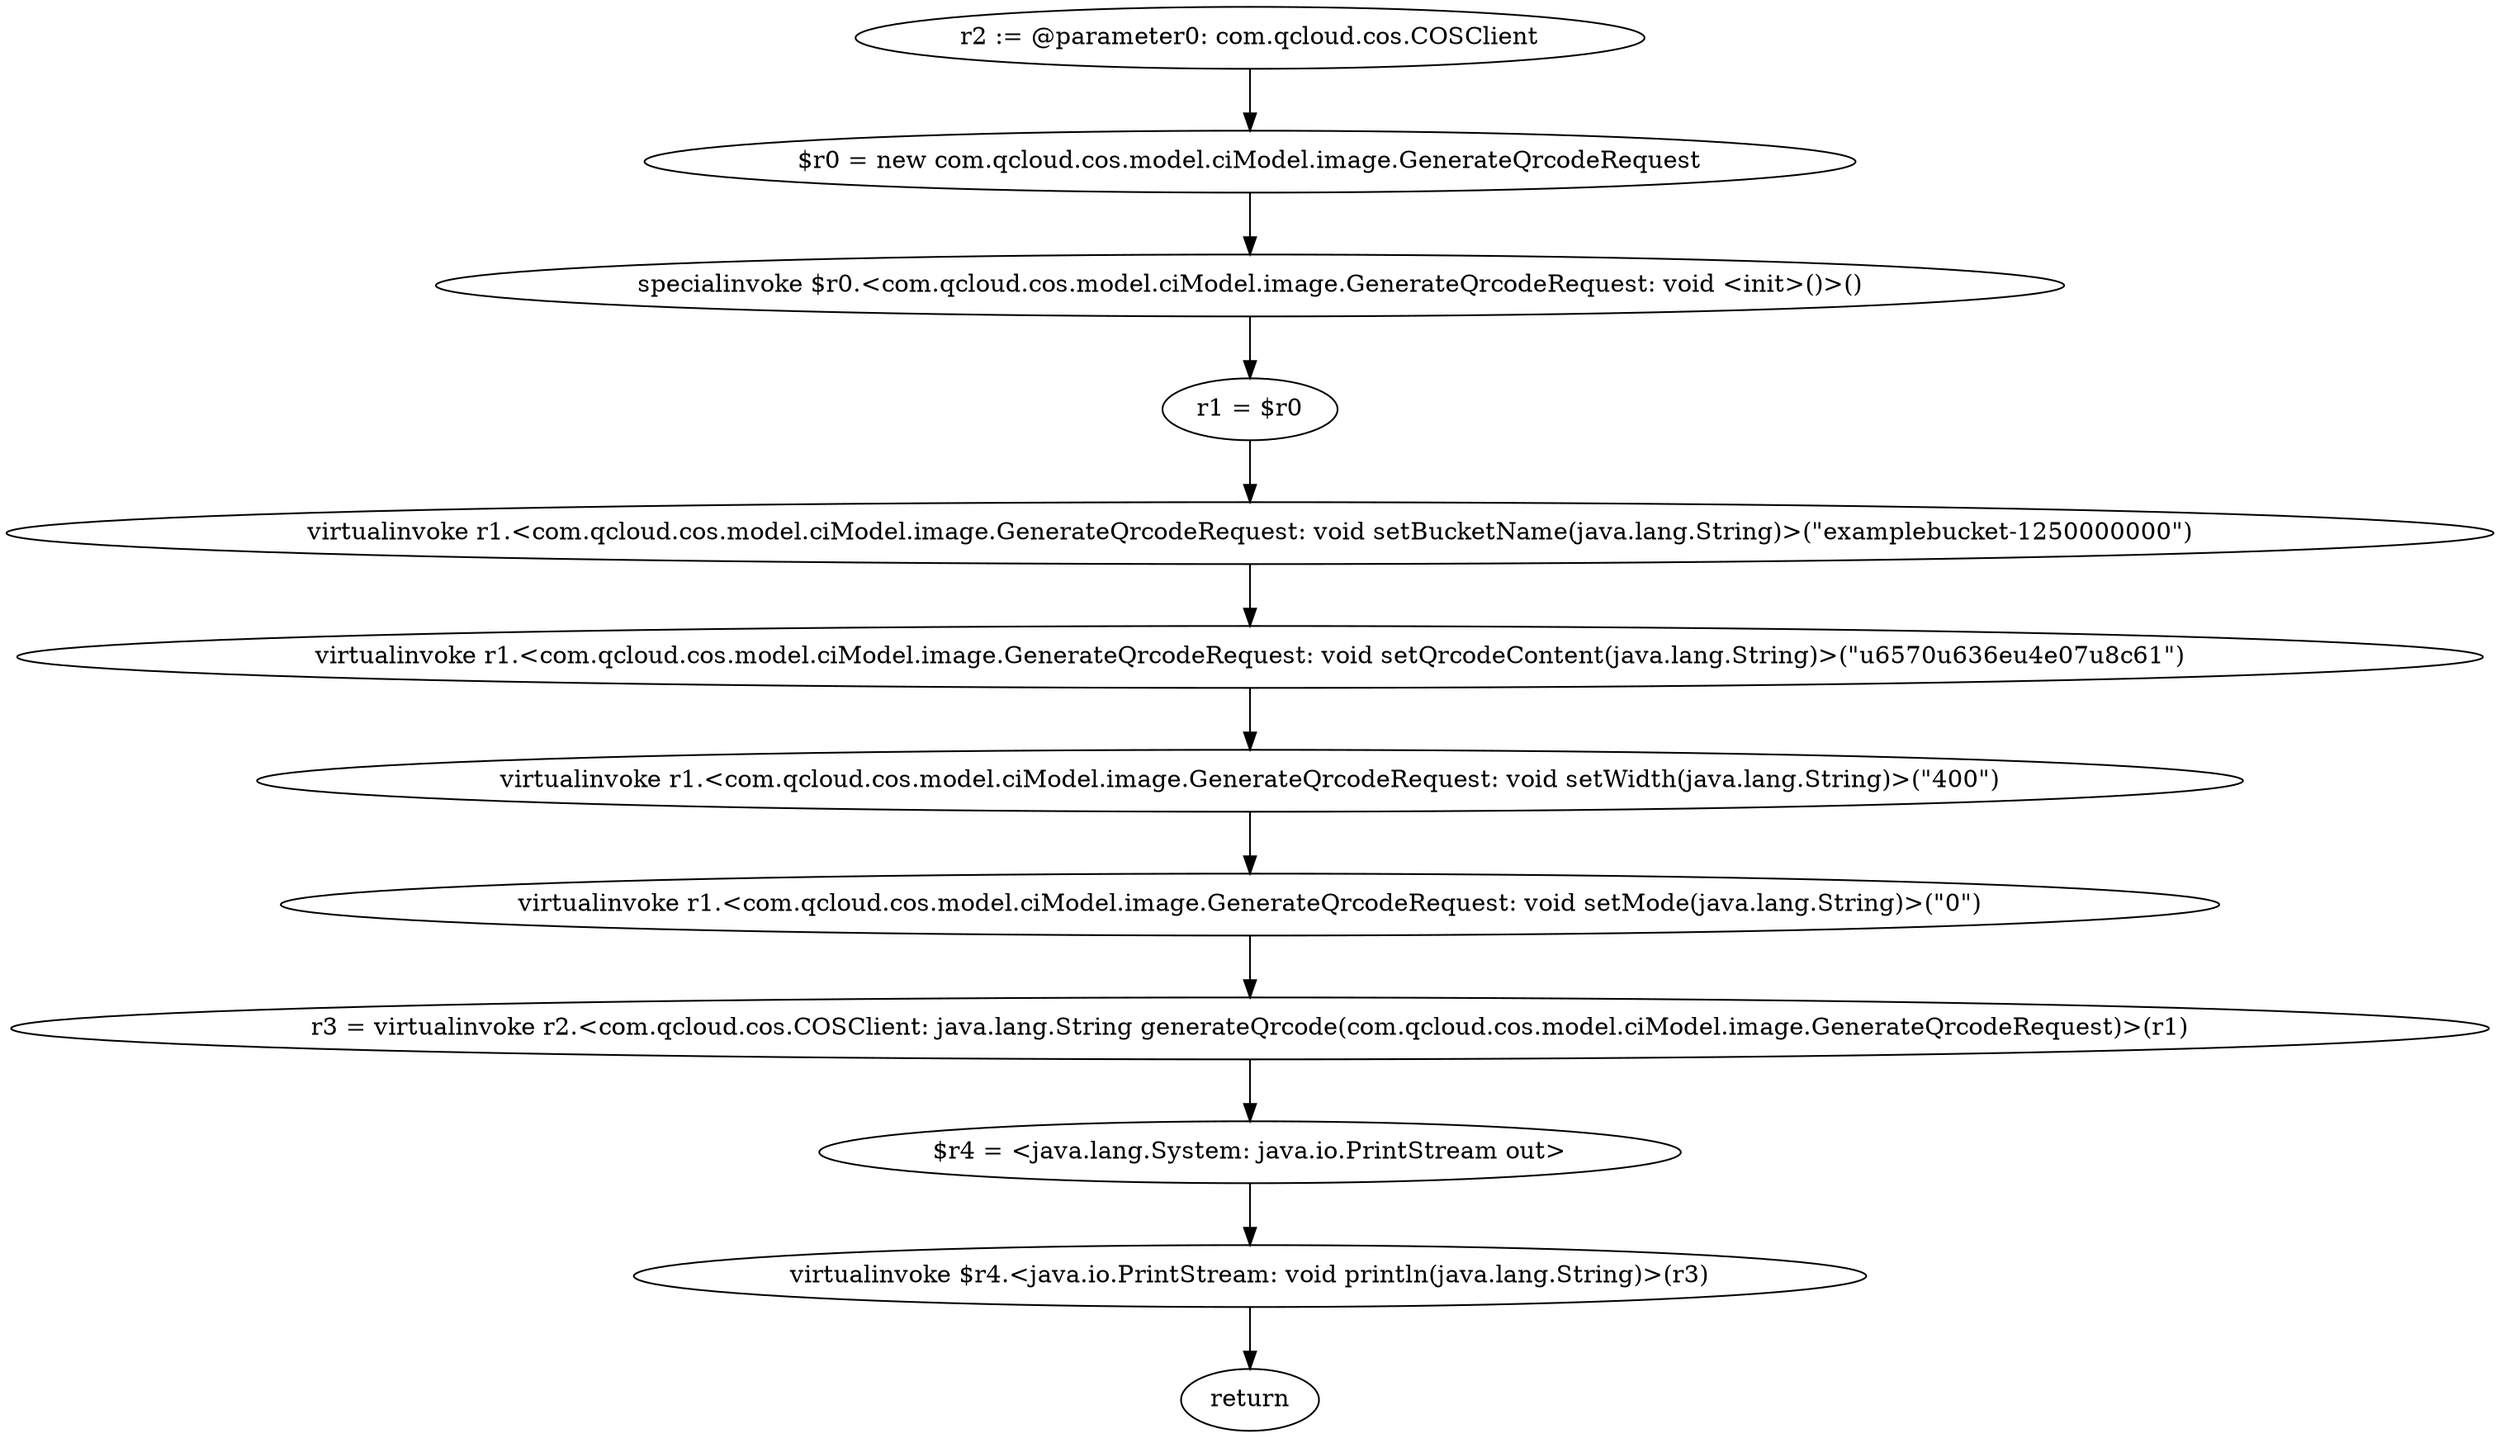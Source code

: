 digraph "unitGraph" {
    "r2 := @parameter0: com.qcloud.cos.COSClient"
    "$r0 = new com.qcloud.cos.model.ciModel.image.GenerateQrcodeRequest"
    "specialinvoke $r0.<com.qcloud.cos.model.ciModel.image.GenerateQrcodeRequest: void <init>()>()"
    "r1 = $r0"
    "virtualinvoke r1.<com.qcloud.cos.model.ciModel.image.GenerateQrcodeRequest: void setBucketName(java.lang.String)>(\"examplebucket-1250000000\")"
    "virtualinvoke r1.<com.qcloud.cos.model.ciModel.image.GenerateQrcodeRequest: void setQrcodeContent(java.lang.String)>(\"\u6570\u636e\u4e07\u8c61\")"
    "virtualinvoke r1.<com.qcloud.cos.model.ciModel.image.GenerateQrcodeRequest: void setWidth(java.lang.String)>(\"400\")"
    "virtualinvoke r1.<com.qcloud.cos.model.ciModel.image.GenerateQrcodeRequest: void setMode(java.lang.String)>(\"0\")"
    "r3 = virtualinvoke r2.<com.qcloud.cos.COSClient: java.lang.String generateQrcode(com.qcloud.cos.model.ciModel.image.GenerateQrcodeRequest)>(r1)"
    "$r4 = <java.lang.System: java.io.PrintStream out>"
    "virtualinvoke $r4.<java.io.PrintStream: void println(java.lang.String)>(r3)"
    "return"
    "r2 := @parameter0: com.qcloud.cos.COSClient"->"$r0 = new com.qcloud.cos.model.ciModel.image.GenerateQrcodeRequest";
    "$r0 = new com.qcloud.cos.model.ciModel.image.GenerateQrcodeRequest"->"specialinvoke $r0.<com.qcloud.cos.model.ciModel.image.GenerateQrcodeRequest: void <init>()>()";
    "specialinvoke $r0.<com.qcloud.cos.model.ciModel.image.GenerateQrcodeRequest: void <init>()>()"->"r1 = $r0";
    "r1 = $r0"->"virtualinvoke r1.<com.qcloud.cos.model.ciModel.image.GenerateQrcodeRequest: void setBucketName(java.lang.String)>(\"examplebucket-1250000000\")";
    "virtualinvoke r1.<com.qcloud.cos.model.ciModel.image.GenerateQrcodeRequest: void setBucketName(java.lang.String)>(\"examplebucket-1250000000\")"->"virtualinvoke r1.<com.qcloud.cos.model.ciModel.image.GenerateQrcodeRequest: void setQrcodeContent(java.lang.String)>(\"\u6570\u636e\u4e07\u8c61\")";
    "virtualinvoke r1.<com.qcloud.cos.model.ciModel.image.GenerateQrcodeRequest: void setQrcodeContent(java.lang.String)>(\"\u6570\u636e\u4e07\u8c61\")"->"virtualinvoke r1.<com.qcloud.cos.model.ciModel.image.GenerateQrcodeRequest: void setWidth(java.lang.String)>(\"400\")";
    "virtualinvoke r1.<com.qcloud.cos.model.ciModel.image.GenerateQrcodeRequest: void setWidth(java.lang.String)>(\"400\")"->"virtualinvoke r1.<com.qcloud.cos.model.ciModel.image.GenerateQrcodeRequest: void setMode(java.lang.String)>(\"0\")";
    "virtualinvoke r1.<com.qcloud.cos.model.ciModel.image.GenerateQrcodeRequest: void setMode(java.lang.String)>(\"0\")"->"r3 = virtualinvoke r2.<com.qcloud.cos.COSClient: java.lang.String generateQrcode(com.qcloud.cos.model.ciModel.image.GenerateQrcodeRequest)>(r1)";
    "r3 = virtualinvoke r2.<com.qcloud.cos.COSClient: java.lang.String generateQrcode(com.qcloud.cos.model.ciModel.image.GenerateQrcodeRequest)>(r1)"->"$r4 = <java.lang.System: java.io.PrintStream out>";
    "$r4 = <java.lang.System: java.io.PrintStream out>"->"virtualinvoke $r4.<java.io.PrintStream: void println(java.lang.String)>(r3)";
    "virtualinvoke $r4.<java.io.PrintStream: void println(java.lang.String)>(r3)"->"return";
}
